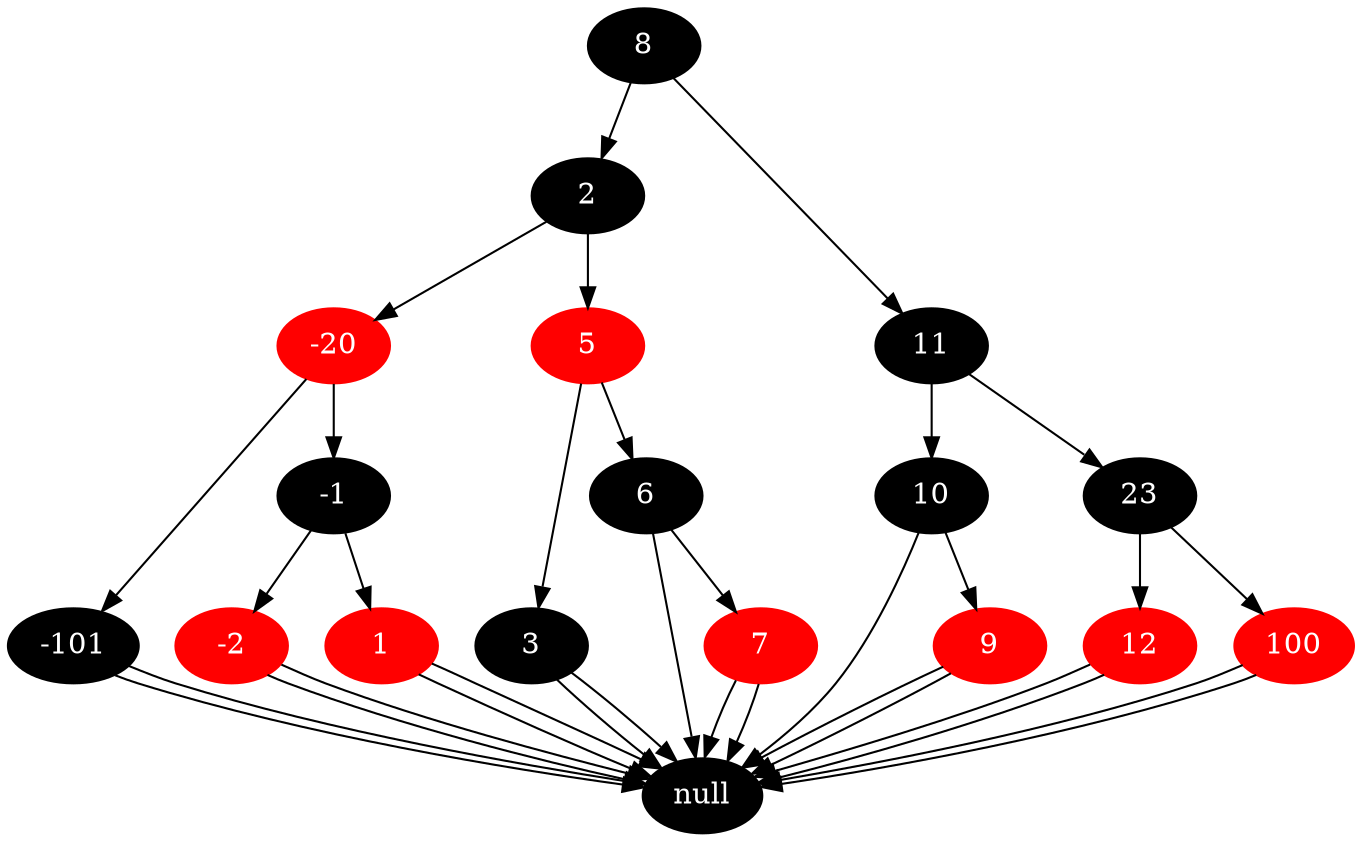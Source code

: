 digraph rbtree {
node [style=filled,fontcolor=white]
8[color=black]
2[color=black]
-20[color=red]
-101[color=black]
null[color=black]
-101 -> null
null[color=black]
-101 -> null
-20 -> -101
-1[color=black]
-2[color=red]
null[color=black]
-2 -> null
null[color=black]
-2 -> null
-1 -> -2
1[color=red]
null[color=black]
1 -> null
null[color=black]
1 -> null
-1 -> 1
-20 -> -1
2 -> -20
5[color=red]
3[color=black]
null[color=black]
3 -> null
null[color=black]
3 -> null
5 -> 3
6[color=black]
null[color=black]
6 -> null
7[color=red]
null[color=black]
7 -> null
null[color=black]
7 -> null
6 -> 7
5 -> 6
2 -> 5
8 -> 2
11[color=black]
10[color=black]
9[color=red]
null[color=black]
9 -> null
null[color=black]
9 -> null
10 -> 9
null[color=black]
10 -> null
11 -> 10
23[color=black]
12[color=red]
null[color=black]
12 -> null
null[color=black]
12 -> null
23 -> 12
100[color=red]
null[color=black]
100 -> null
null[color=black]
100 -> null
23 -> 100
11 -> 23
8 -> 11
}